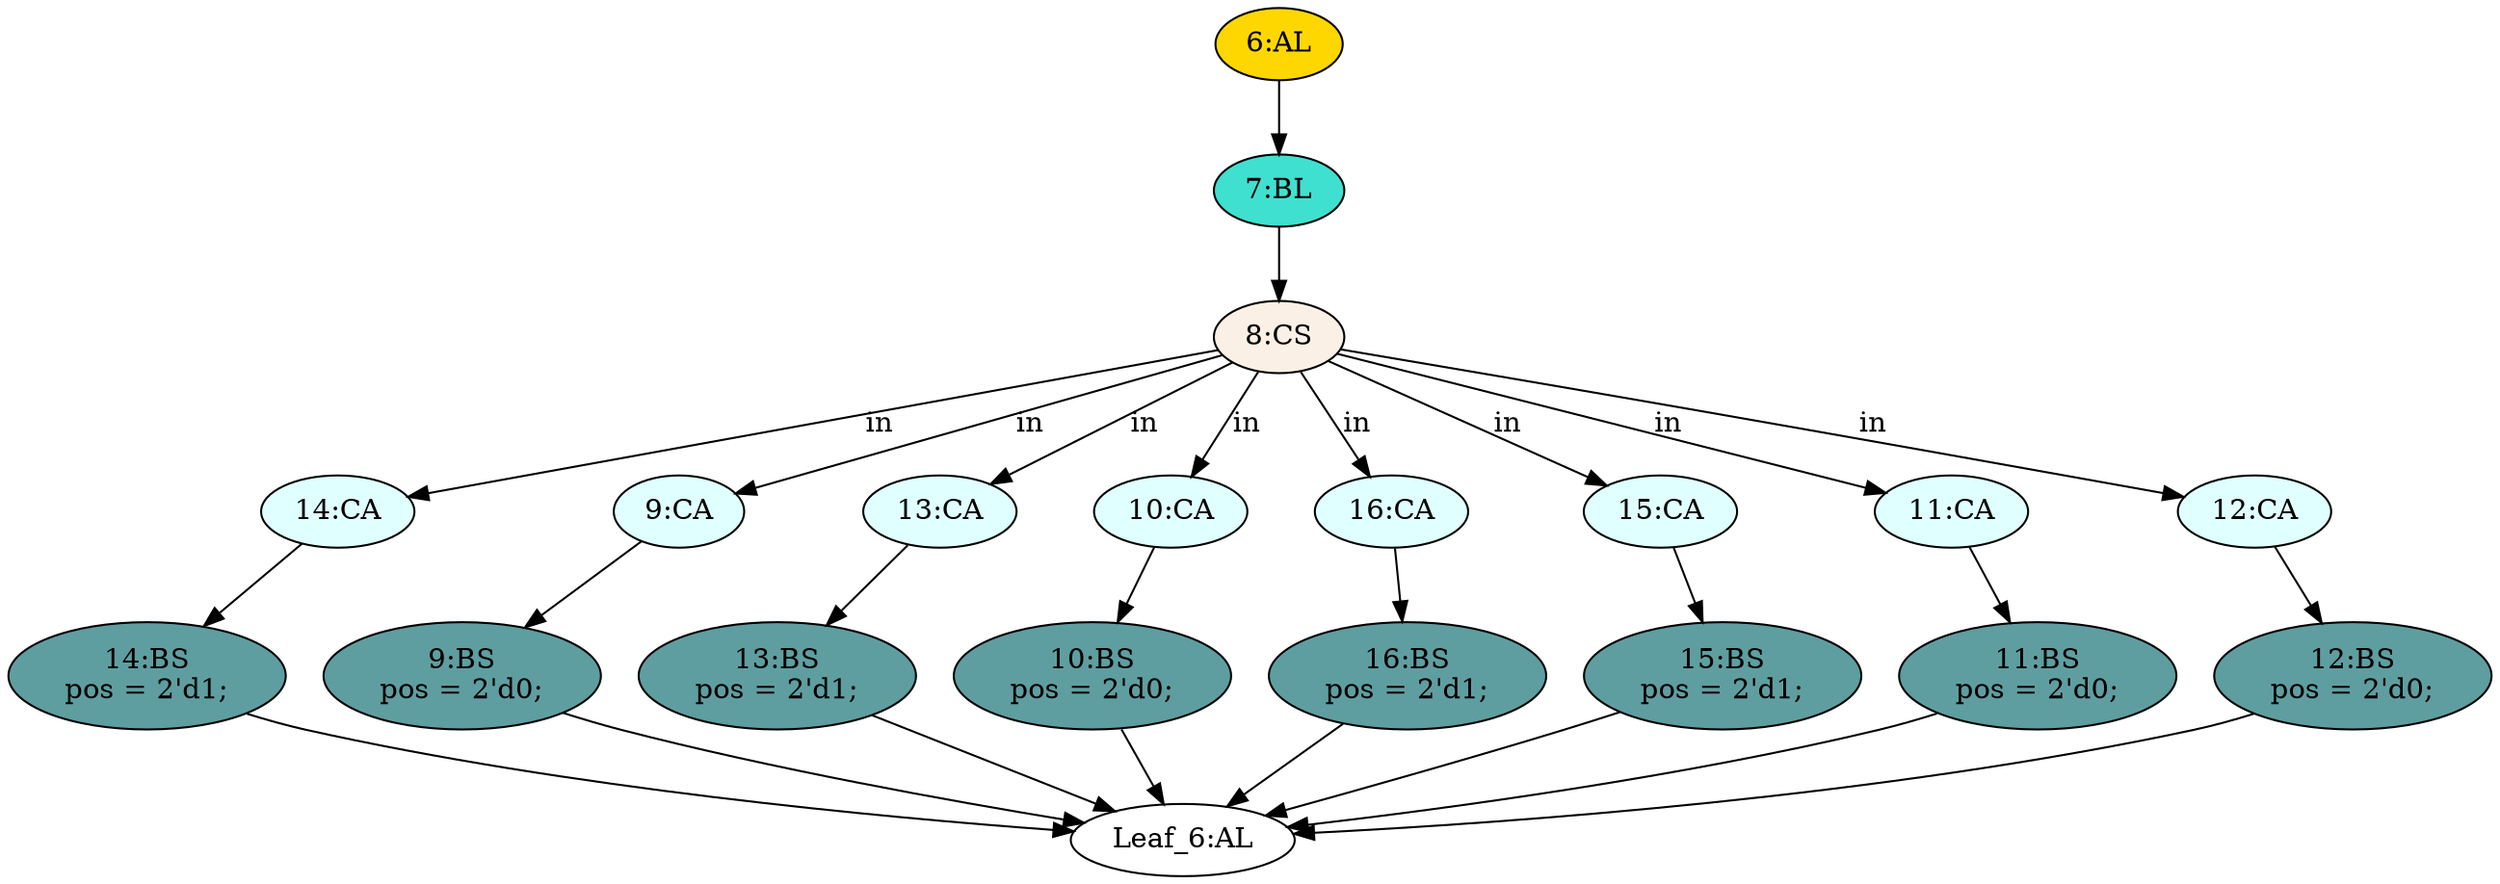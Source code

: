 strict digraph "compose( ,  )" {
	node [label="\N"];
	"12:BS"	[ast="<pyverilog.vparser.ast.BlockingSubstitution object at 0x7ff7270b1490>",
		fillcolor=cadetblue,
		label="12:BS
pos = 2'd0;",
		statements="[<pyverilog.vparser.ast.BlockingSubstitution object at 0x7ff7270b1490>]",
		style=filled,
		typ=BlockingSubstitution];
	"Leaf_6:AL"	[def_var="['pos']",
		label="Leaf_6:AL"];
	"12:BS" -> "Leaf_6:AL"	[cond="[]",
		lineno=None];
	"14:CA"	[ast="<pyverilog.vparser.ast.Case object at 0x7ff7270a6790>",
		fillcolor=lightcyan,
		label="14:CA",
		statements="[]",
		style=filled,
		typ=Case];
	"14:BS"	[ast="<pyverilog.vparser.ast.BlockingSubstitution object at 0x7ff7270a6190>",
		fillcolor=cadetblue,
		label="14:BS
pos = 2'd1;",
		statements="[<pyverilog.vparser.ast.BlockingSubstitution object at 0x7ff7270a6190>]",
		style=filled,
		typ=BlockingSubstitution];
	"14:CA" -> "14:BS"	[cond="[]",
		lineno=None];
	"6:AL"	[ast="<pyverilog.vparser.ast.Always object at 0x7ff727135110>",
		clk_sens=False,
		fillcolor=gold,
		label="6:AL",
		sens="[]",
		statements="[]",
		style=filled,
		typ=Always,
		use_var="['in']"];
	"7:BL"	[ast="<pyverilog.vparser.ast.Block object at 0x7ff7270aa090>",
		fillcolor=turquoise,
		label="7:BL",
		statements="[]",
		style=filled,
		typ=Block];
	"6:AL" -> "7:BL"	[cond="[]",
		lineno=None];
	"11:BS"	[ast="<pyverilog.vparser.ast.BlockingSubstitution object at 0x7ff72704e2d0>",
		fillcolor=cadetblue,
		label="11:BS
pos = 2'd0;",
		statements="[<pyverilog.vparser.ast.BlockingSubstitution object at 0x7ff72704e2d0>]",
		style=filled,
		typ=BlockingSubstitution];
	"11:BS" -> "Leaf_6:AL"	[cond="[]",
		lineno=None];
	"9:CA"	[ast="<pyverilog.vparser.ast.Case object at 0x7ff727043690>",
		fillcolor=lightcyan,
		label="9:CA",
		statements="[]",
		style=filled,
		typ=Case];
	"9:BS"	[ast="<pyverilog.vparser.ast.BlockingSubstitution object at 0x7ff727056850>",
		fillcolor=cadetblue,
		label="9:BS
pos = 2'd0;",
		statements="[<pyverilog.vparser.ast.BlockingSubstitution object at 0x7ff727056850>]",
		style=filled,
		typ=BlockingSubstitution];
	"9:CA" -> "9:BS"	[cond="[]",
		lineno=None];
	"13:CA"	[ast="<pyverilog.vparser.ast.Case object at 0x7ff7270b1090>",
		fillcolor=lightcyan,
		label="13:CA",
		statements="[]",
		style=filled,
		typ=Case];
	"13:BS"	[ast="<pyverilog.vparser.ast.BlockingSubstitution object at 0x7ff7270bdc90>",
		fillcolor=cadetblue,
		label="13:BS
pos = 2'd1;",
		statements="[<pyverilog.vparser.ast.BlockingSubstitution object at 0x7ff7270bdc90>]",
		style=filled,
		typ=BlockingSubstitution];
	"13:CA" -> "13:BS"	[cond="[]",
		lineno=None];
	"10:CA"	[ast="<pyverilog.vparser.ast.Case object at 0x7ff7270a3150>",
		fillcolor=lightcyan,
		label="10:CA",
		statements="[]",
		style=filled,
		typ=Case];
	"10:BS"	[ast="<pyverilog.vparser.ast.BlockingSubstitution object at 0x7ff7270a3510>",
		fillcolor=cadetblue,
		label="10:BS
pos = 2'd0;",
		statements="[<pyverilog.vparser.ast.BlockingSubstitution object at 0x7ff7270a3510>]",
		style=filled,
		typ=BlockingSubstitution];
	"10:CA" -> "10:BS"	[cond="[]",
		lineno=None];
	"16:CA"	[ast="<pyverilog.vparser.ast.Case object at 0x7ff7271dee10>",
		fillcolor=lightcyan,
		label="16:CA",
		statements="[]",
		style=filled,
		typ=Case];
	"16:BS"	[ast="<pyverilog.vparser.ast.BlockingSubstitution object at 0x7ff72712a290>",
		fillcolor=cadetblue,
		label="16:BS
pos = 2'd1;",
		statements="[<pyverilog.vparser.ast.BlockingSubstitution object at 0x7ff72712a290>]",
		style=filled,
		typ=BlockingSubstitution];
	"16:CA" -> "16:BS"	[cond="[]",
		lineno=None];
	"15:CA"	[ast="<pyverilog.vparser.ast.Case object at 0x7ff7270a60d0>",
		fillcolor=lightcyan,
		label="15:CA",
		statements="[]",
		style=filled,
		typ=Case];
	"15:BS"	[ast="<pyverilog.vparser.ast.BlockingSubstitution object at 0x7ff7274c1650>",
		fillcolor=cadetblue,
		label="15:BS
pos = 2'd1;",
		statements="[<pyverilog.vparser.ast.BlockingSubstitution object at 0x7ff7274c1650>]",
		style=filled,
		typ=BlockingSubstitution];
	"15:CA" -> "15:BS"	[cond="[]",
		lineno=None];
	"11:CA"	[ast="<pyverilog.vparser.ast.Case object at 0x7ff7270a3250>",
		fillcolor=lightcyan,
		label="11:CA",
		statements="[]",
		style=filled,
		typ=Case];
	"11:CA" -> "11:BS"	[cond="[]",
		lineno=None];
	"9:BS" -> "Leaf_6:AL"	[cond="[]",
		lineno=None];
	"8:CS"	[ast="<pyverilog.vparser.ast.CaseStatement object at 0x7ff7270a6590>",
		fillcolor=linen,
		label="8:CS",
		statements="[]",
		style=filled,
		typ=CaseStatement];
	"8:CS" -> "14:CA"	[cond="['in']",
		label=in,
		lineno=8];
	"8:CS" -> "9:CA"	[cond="['in']",
		label=in,
		lineno=8];
	"8:CS" -> "13:CA"	[cond="['in']",
		label=in,
		lineno=8];
	"8:CS" -> "10:CA"	[cond="['in']",
		label=in,
		lineno=8];
	"8:CS" -> "16:CA"	[cond="['in']",
		label=in,
		lineno=8];
	"8:CS" -> "15:CA"	[cond="['in']",
		label=in,
		lineno=8];
	"8:CS" -> "11:CA"	[cond="['in']",
		label=in,
		lineno=8];
	"12:CA"	[ast="<pyverilog.vparser.ast.Case object at 0x7ff72704ec10>",
		fillcolor=lightcyan,
		label="12:CA",
		statements="[]",
		style=filled,
		typ=Case];
	"8:CS" -> "12:CA"	[cond="['in']",
		label=in,
		lineno=8];
	"7:BL" -> "8:CS"	[cond="[]",
		lineno=None];
	"15:BS" -> "Leaf_6:AL"	[cond="[]",
		lineno=None];
	"14:BS" -> "Leaf_6:AL"	[cond="[]",
		lineno=None];
	"12:CA" -> "12:BS"	[cond="[]",
		lineno=None];
	"16:BS" -> "Leaf_6:AL"	[cond="[]",
		lineno=None];
	"10:BS" -> "Leaf_6:AL"	[cond="[]",
		lineno=None];
	"13:BS" -> "Leaf_6:AL"	[cond="[]",
		lineno=None];
}
